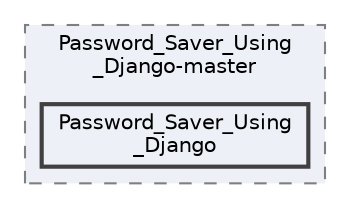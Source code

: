 digraph "C:/Users/LukeMabie/documents/Development/Password_Saver_Using_Django-master/Password_Saver_Using_Django"
{
 // LATEX_PDF_SIZE
  bgcolor="transparent";
  edge [fontname=Helvetica,fontsize=10,labelfontname=Helvetica,labelfontsize=10];
  node [fontname=Helvetica,fontsize=10,shape=box,height=0.2,width=0.4];
  compound=true
  subgraph clusterdir_ff4764ec7dfbe88649969698f113c0b1 {
    graph [ bgcolor="#edf0f7", pencolor="grey50", label="Password_Saver_Using\l_Django-master", fontname=Helvetica,fontsize=10 style="filled,dashed", URL="dir_ff4764ec7dfbe88649969698f113c0b1.html",tooltip=""]
  dir_00c4735056d42ef29c7d382c16114d40 [label="Password_Saver_Using\l_Django", fillcolor="#edf0f7", color="grey25", style="filled,bold", URL="dir_00c4735056d42ef29c7d382c16114d40.html",tooltip=""];
  }
}
